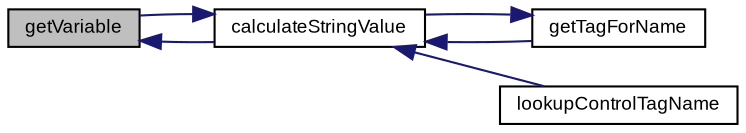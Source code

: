 digraph "getVariable"
{
  bgcolor="transparent";
  edge [fontname="Arial",fontsize="9",labelfontname="Arial",labelfontsize="9"];
  node [fontname="Arial",fontsize="9",shape=record];
  rankdir="LR";
  Node1 [label="getVariable",height=0.2,width=0.4,color="black", fillcolor="grey75", style="filled" fontcolor="black"];
  Node1 -> Node2 [dir="back",color="midnightblue",fontsize="9",style="solid",fontname="Arial"];
  Node2 [label="calculateStringValue",height=0.2,width=0.4,color="black",URL="$class_v_s_t_g_u_i_1_1_u_i_description.html#a11aba1ada0a2c98a219d73804984b61f"];
  Node2 -> Node3 [dir="back",color="midnightblue",fontsize="9",style="solid",fontname="Arial"];
  Node3 [label="getTagForName",height=0.2,width=0.4,color="black",URL="$class_v_s_t_g_u_i_1_1_u_i_description.html#a4d20a5578f2b8cf3f247e5e9726dff75"];
  Node3 -> Node2 [dir="back",color="midnightblue",fontsize="9",style="solid",fontname="Arial"];
  Node2 -> Node4 [dir="back",color="midnightblue",fontsize="9",style="solid",fontname="Arial"];
  Node4 [label="lookupControlTagName",height=0.2,width=0.4,color="black",URL="$class_v_s_t_g_u_i_1_1_u_i_description.html#a977b6c3e0f12ec3c4c719e2b6fb8846e"];
  Node2 -> Node1 [dir="back",color="midnightblue",fontsize="9",style="solid",fontname="Arial"];
}
